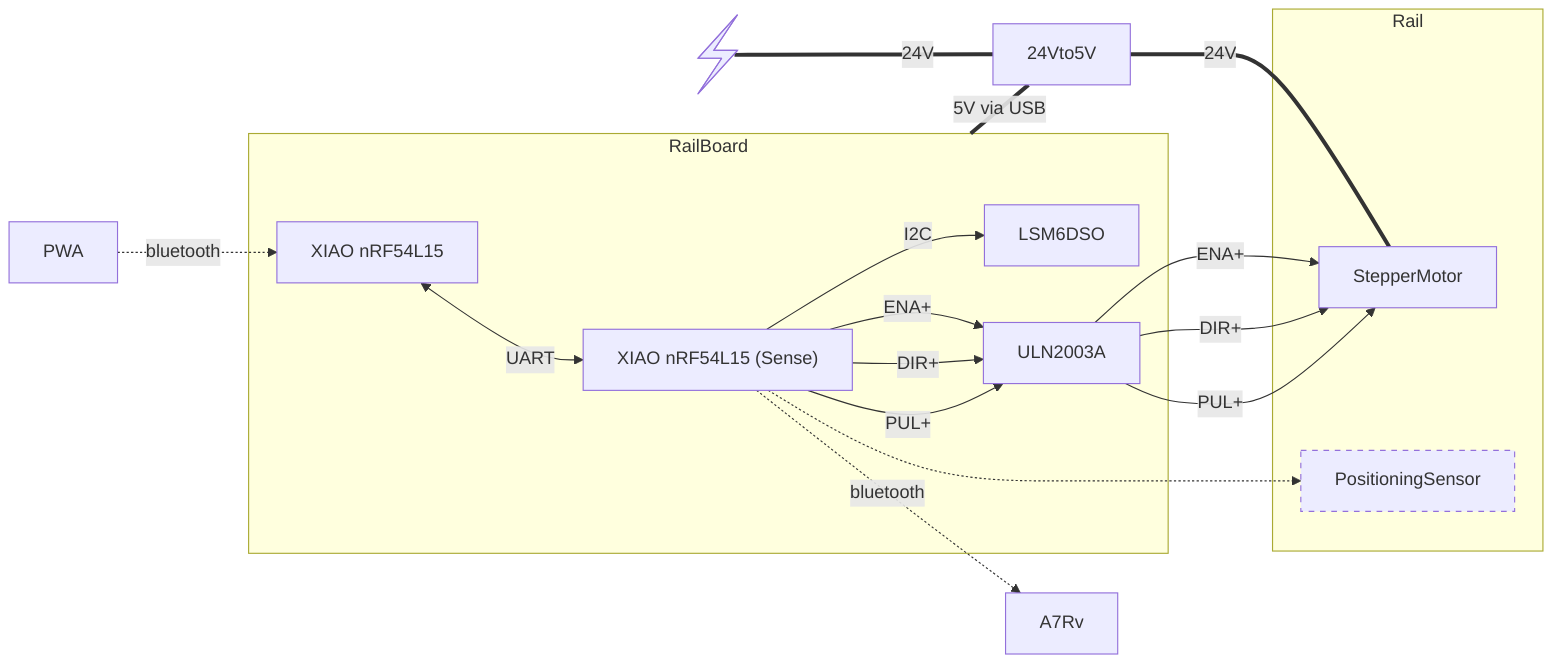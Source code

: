 ---
config:
---
flowchart LR;

  subgraph RailBoard
    direction TB 
    MCU_Left@{ label: "XIAO nRF54L15" }
    MCU_Right@{ label: "XIAO nRF54L15 (Sense)" }
    MCU_Left <-->|UART| MCU_Right
    IMU@{label: "LSM6DSO"}
    MCU_Right -->|I2C| IMU
    ULN2003A
    MCU_Right    -->|ENA+| ULN2003A
    MCU_Right    -->|DIR+| ULN2003A
    MCU_Right    -->|PUL+| ULN2003A
  end
  subgraph Rail
    StepperMotor
    PositioningSensor
    MCU_Right -..-> PositioningSensor
  end

  24Vto5V
  24V@{ shape: bolt }
  24V ===|24V| 24Vto5V
  RailBoard ===|5V via USB| 24Vto5V
  24Vto5V ===|24V| StepperMotor
  ULN2003A    -->|ENA+| StepperMotor
  ULN2003A    -->|DIR+| StepperMotor
  ULN2003A    -->|PUL+| StepperMotor

  Camera@{label: "A7Rv"}
  MCU_Right-. bluetooth .->Camera

  style PositioningSensor stroke-dasharray: 5 5

  PWA-. bluetooth .->MCU_Left
